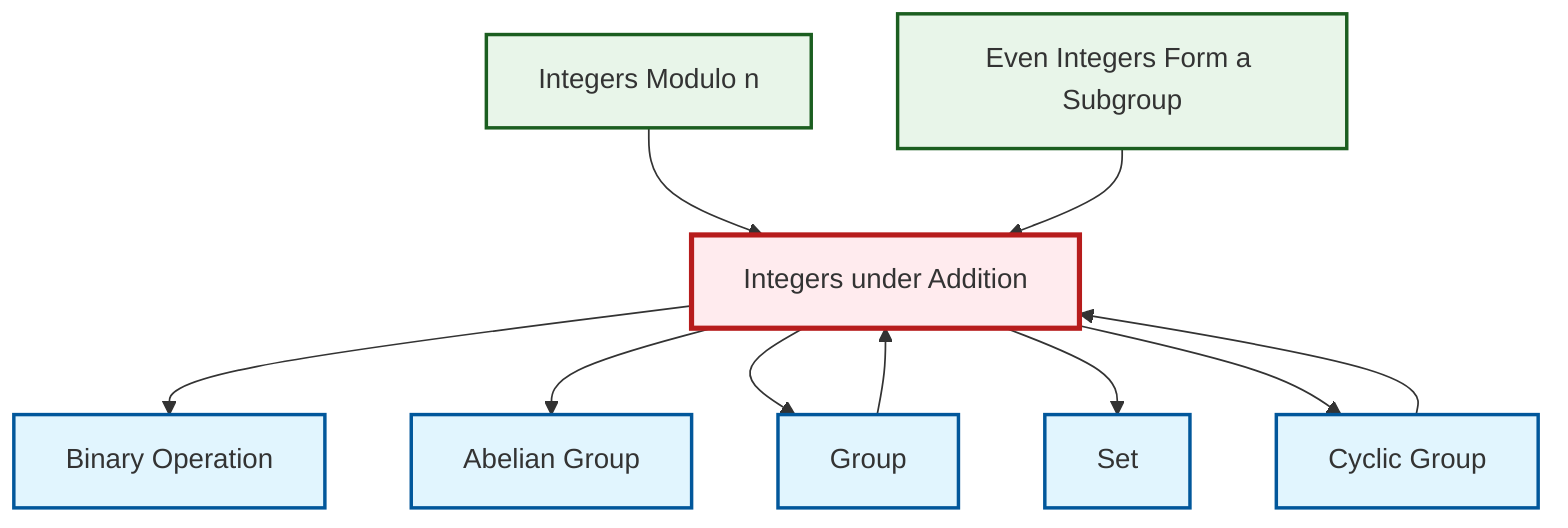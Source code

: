 graph TD
    classDef definition fill:#e1f5fe,stroke:#01579b,stroke-width:2px
    classDef theorem fill:#f3e5f5,stroke:#4a148c,stroke-width:2px
    classDef axiom fill:#fff3e0,stroke:#e65100,stroke-width:2px
    classDef example fill:#e8f5e9,stroke:#1b5e20,stroke-width:2px
    classDef current fill:#ffebee,stroke:#b71c1c,stroke-width:3px
    ex-integers-addition["Integers under Addition"]:::example
    ex-even-integers-subgroup["Even Integers Form a Subgroup"]:::example
    def-cyclic-group["Cyclic Group"]:::definition
    def-group["Group"]:::definition
    ex-quotient-integers-mod-n["Integers Modulo n"]:::example
    def-binary-operation["Binary Operation"]:::definition
    def-set["Set"]:::definition
    def-abelian-group["Abelian Group"]:::definition
    ex-integers-addition --> def-binary-operation
    ex-quotient-integers-mod-n --> ex-integers-addition
    def-group --> ex-integers-addition
    ex-integers-addition --> def-abelian-group
    ex-integers-addition --> def-group
    ex-integers-addition --> def-set
    ex-even-integers-subgroup --> ex-integers-addition
    ex-integers-addition --> def-cyclic-group
    def-cyclic-group --> ex-integers-addition
    class ex-integers-addition current